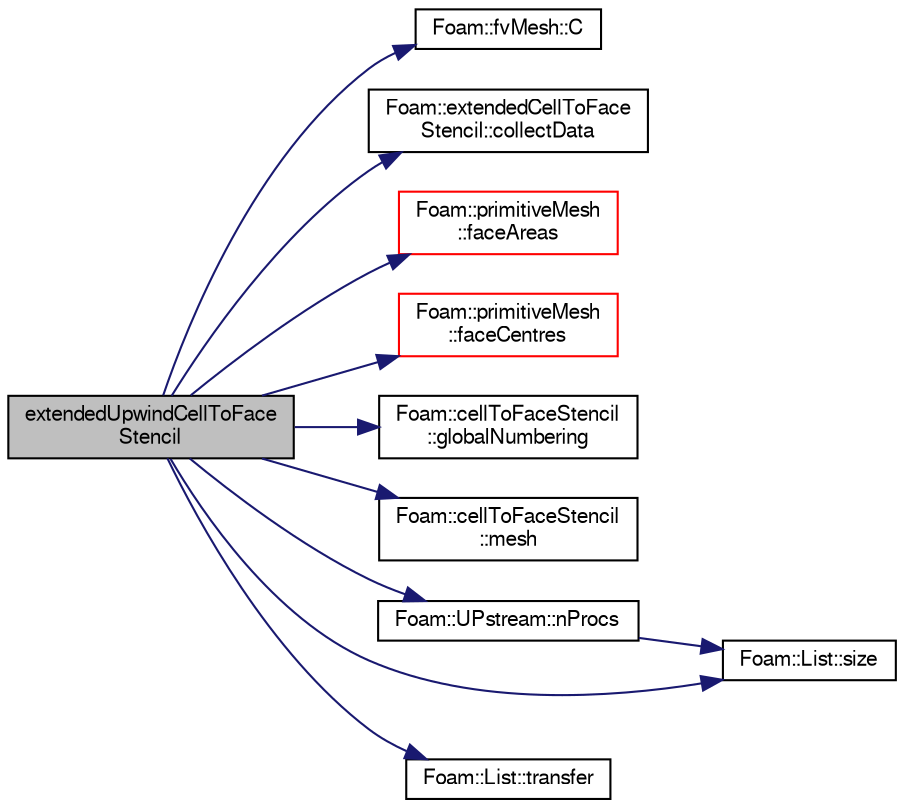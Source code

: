 digraph "extendedUpwindCellToFaceStencil"
{
  bgcolor="transparent";
  edge [fontname="FreeSans",fontsize="10",labelfontname="FreeSans",labelfontsize="10"];
  node [fontname="FreeSans",fontsize="10",shape=record];
  rankdir="LR";
  Node0 [label="extendedUpwindCellToFace\lStencil",height=0.2,width=0.4,color="black", fillcolor="grey75", style="filled", fontcolor="black"];
  Node0 -> Node1 [color="midnightblue",fontsize="10",style="solid",fontname="FreeSans"];
  Node1 [label="Foam::fvMesh::C",height=0.2,width=0.4,color="black",URL="$a22766.html#a724799c6e3ba1bd41ad47529f330d066",tooltip="Return cell centres as volVectorField. "];
  Node0 -> Node2 [color="midnightblue",fontsize="10",style="solid",fontname="FreeSans"];
  Node2 [label="Foam::extendedCellToFace\lStencil::collectData",height=0.2,width=0.4,color="black",URL="$a22670.html#a5ad2e7543e803240f0dd50eac039ea73",tooltip="Use map to get the data into stencil order. "];
  Node0 -> Node3 [color="midnightblue",fontsize="10",style="solid",fontname="FreeSans"];
  Node3 [label="Foam::primitiveMesh\l::faceAreas",height=0.2,width=0.4,color="red",URL="$a27530.html#adefd042a02b5fa7ab8ab95063a631420"];
  Node0 -> Node57 [color="midnightblue",fontsize="10",style="solid",fontname="FreeSans"];
  Node57 [label="Foam::primitiveMesh\l::faceCentres",height=0.2,width=0.4,color="red",URL="$a27530.html#a3319847c9ee813a5398d011b08de25a4"];
  Node0 -> Node58 [color="midnightblue",fontsize="10",style="solid",fontname="FreeSans"];
  Node58 [label="Foam::cellToFaceStencil\l::globalNumbering",height=0.2,width=0.4,color="black",URL="$a22686.html#a1b3e7faa331b6cfc9b657a67b1632928",tooltip="Global numbering for cells and boundary faces. "];
  Node0 -> Node59 [color="midnightblue",fontsize="10",style="solid",fontname="FreeSans"];
  Node59 [label="Foam::cellToFaceStencil\l::mesh",height=0.2,width=0.4,color="black",URL="$a22686.html#ae78c91f8ff731c07ccc4351d9fe861ba"];
  Node0 -> Node60 [color="midnightblue",fontsize="10",style="solid",fontname="FreeSans"];
  Node60 [label="Foam::UPstream::nProcs",height=0.2,width=0.4,color="black",URL="$a26270.html#aada0e04d8127eda8ee95be0772754a4f",tooltip="Number of processes in parallel run. "];
  Node60 -> Node53 [color="midnightblue",fontsize="10",style="solid",fontname="FreeSans"];
  Node53 [label="Foam::List::size",height=0.2,width=0.4,color="black",URL="$a25694.html#a8a5f6fa29bd4b500caf186f60245b384",tooltip="Override size to be inconsistent with allocated storage. "];
  Node0 -> Node53 [color="midnightblue",fontsize="10",style="solid",fontname="FreeSans"];
  Node0 -> Node61 [color="midnightblue",fontsize="10",style="solid",fontname="FreeSans"];
  Node61 [label="Foam::List::transfer",height=0.2,width=0.4,color="black",URL="$a25694.html#a25ad1d2084d16b234b0cf91c07e832c0",tooltip="Transfer the contents of the argument List into this list. "];
}
